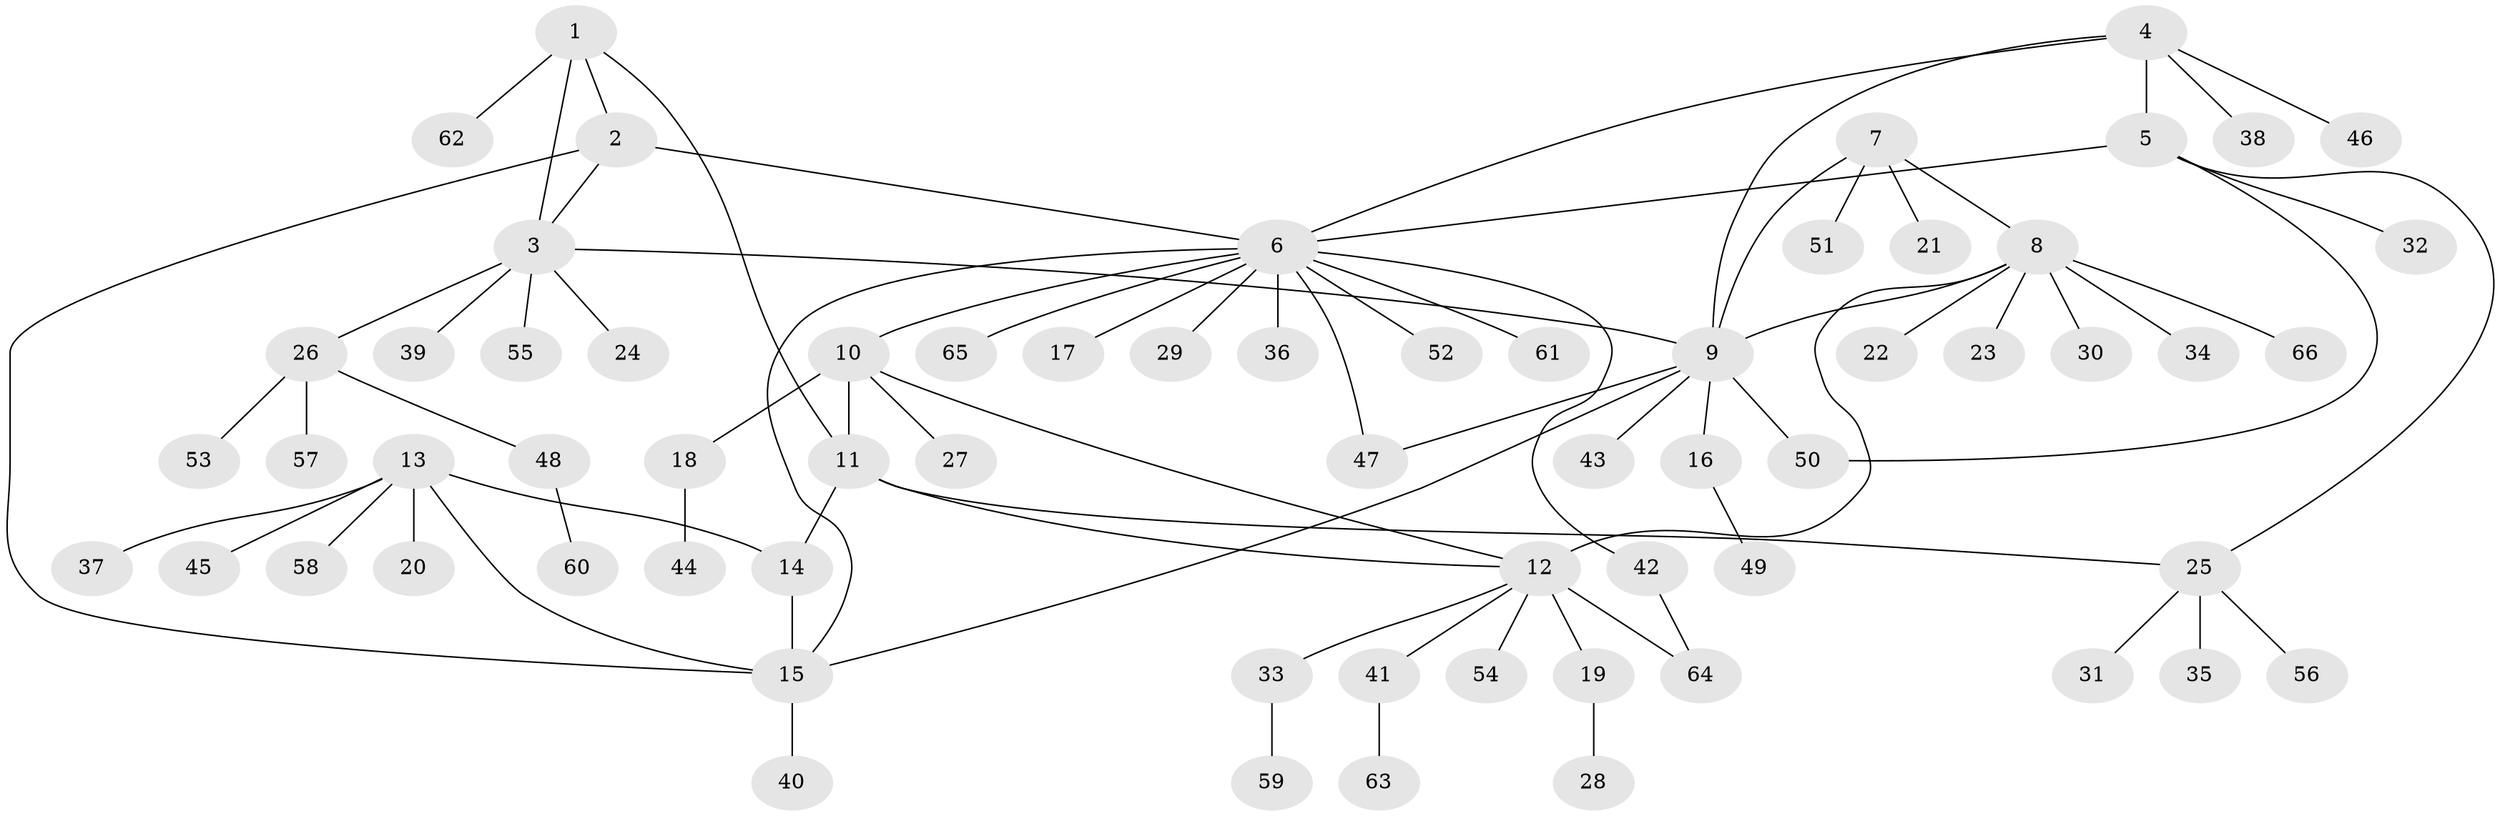 // Generated by graph-tools (version 1.1) at 2025/37/03/09/25 02:37:34]
// undirected, 66 vertices, 80 edges
graph export_dot {
graph [start="1"]
  node [color=gray90,style=filled];
  1;
  2;
  3;
  4;
  5;
  6;
  7;
  8;
  9;
  10;
  11;
  12;
  13;
  14;
  15;
  16;
  17;
  18;
  19;
  20;
  21;
  22;
  23;
  24;
  25;
  26;
  27;
  28;
  29;
  30;
  31;
  32;
  33;
  34;
  35;
  36;
  37;
  38;
  39;
  40;
  41;
  42;
  43;
  44;
  45;
  46;
  47;
  48;
  49;
  50;
  51;
  52;
  53;
  54;
  55;
  56;
  57;
  58;
  59;
  60;
  61;
  62;
  63;
  64;
  65;
  66;
  1 -- 2;
  1 -- 3;
  1 -- 11;
  1 -- 62;
  2 -- 3;
  2 -- 6;
  2 -- 15;
  3 -- 9;
  3 -- 24;
  3 -- 26;
  3 -- 39;
  3 -- 55;
  4 -- 5;
  4 -- 6;
  4 -- 9;
  4 -- 38;
  4 -- 46;
  5 -- 6;
  5 -- 25;
  5 -- 32;
  5 -- 50;
  6 -- 10;
  6 -- 15;
  6 -- 17;
  6 -- 29;
  6 -- 36;
  6 -- 42;
  6 -- 47;
  6 -- 52;
  6 -- 61;
  6 -- 65;
  7 -- 8;
  7 -- 9;
  7 -- 21;
  7 -- 51;
  8 -- 9;
  8 -- 12;
  8 -- 22;
  8 -- 23;
  8 -- 30;
  8 -- 34;
  8 -- 66;
  9 -- 15;
  9 -- 16;
  9 -- 43;
  9 -- 47;
  9 -- 50;
  10 -- 11;
  10 -- 12;
  10 -- 18;
  10 -- 27;
  11 -- 12;
  11 -- 14;
  11 -- 25;
  12 -- 19;
  12 -- 33;
  12 -- 41;
  12 -- 54;
  12 -- 64;
  13 -- 14;
  13 -- 15;
  13 -- 20;
  13 -- 37;
  13 -- 45;
  13 -- 58;
  14 -- 15;
  15 -- 40;
  16 -- 49;
  18 -- 44;
  19 -- 28;
  25 -- 31;
  25 -- 35;
  25 -- 56;
  26 -- 48;
  26 -- 53;
  26 -- 57;
  33 -- 59;
  41 -- 63;
  42 -- 64;
  48 -- 60;
}
